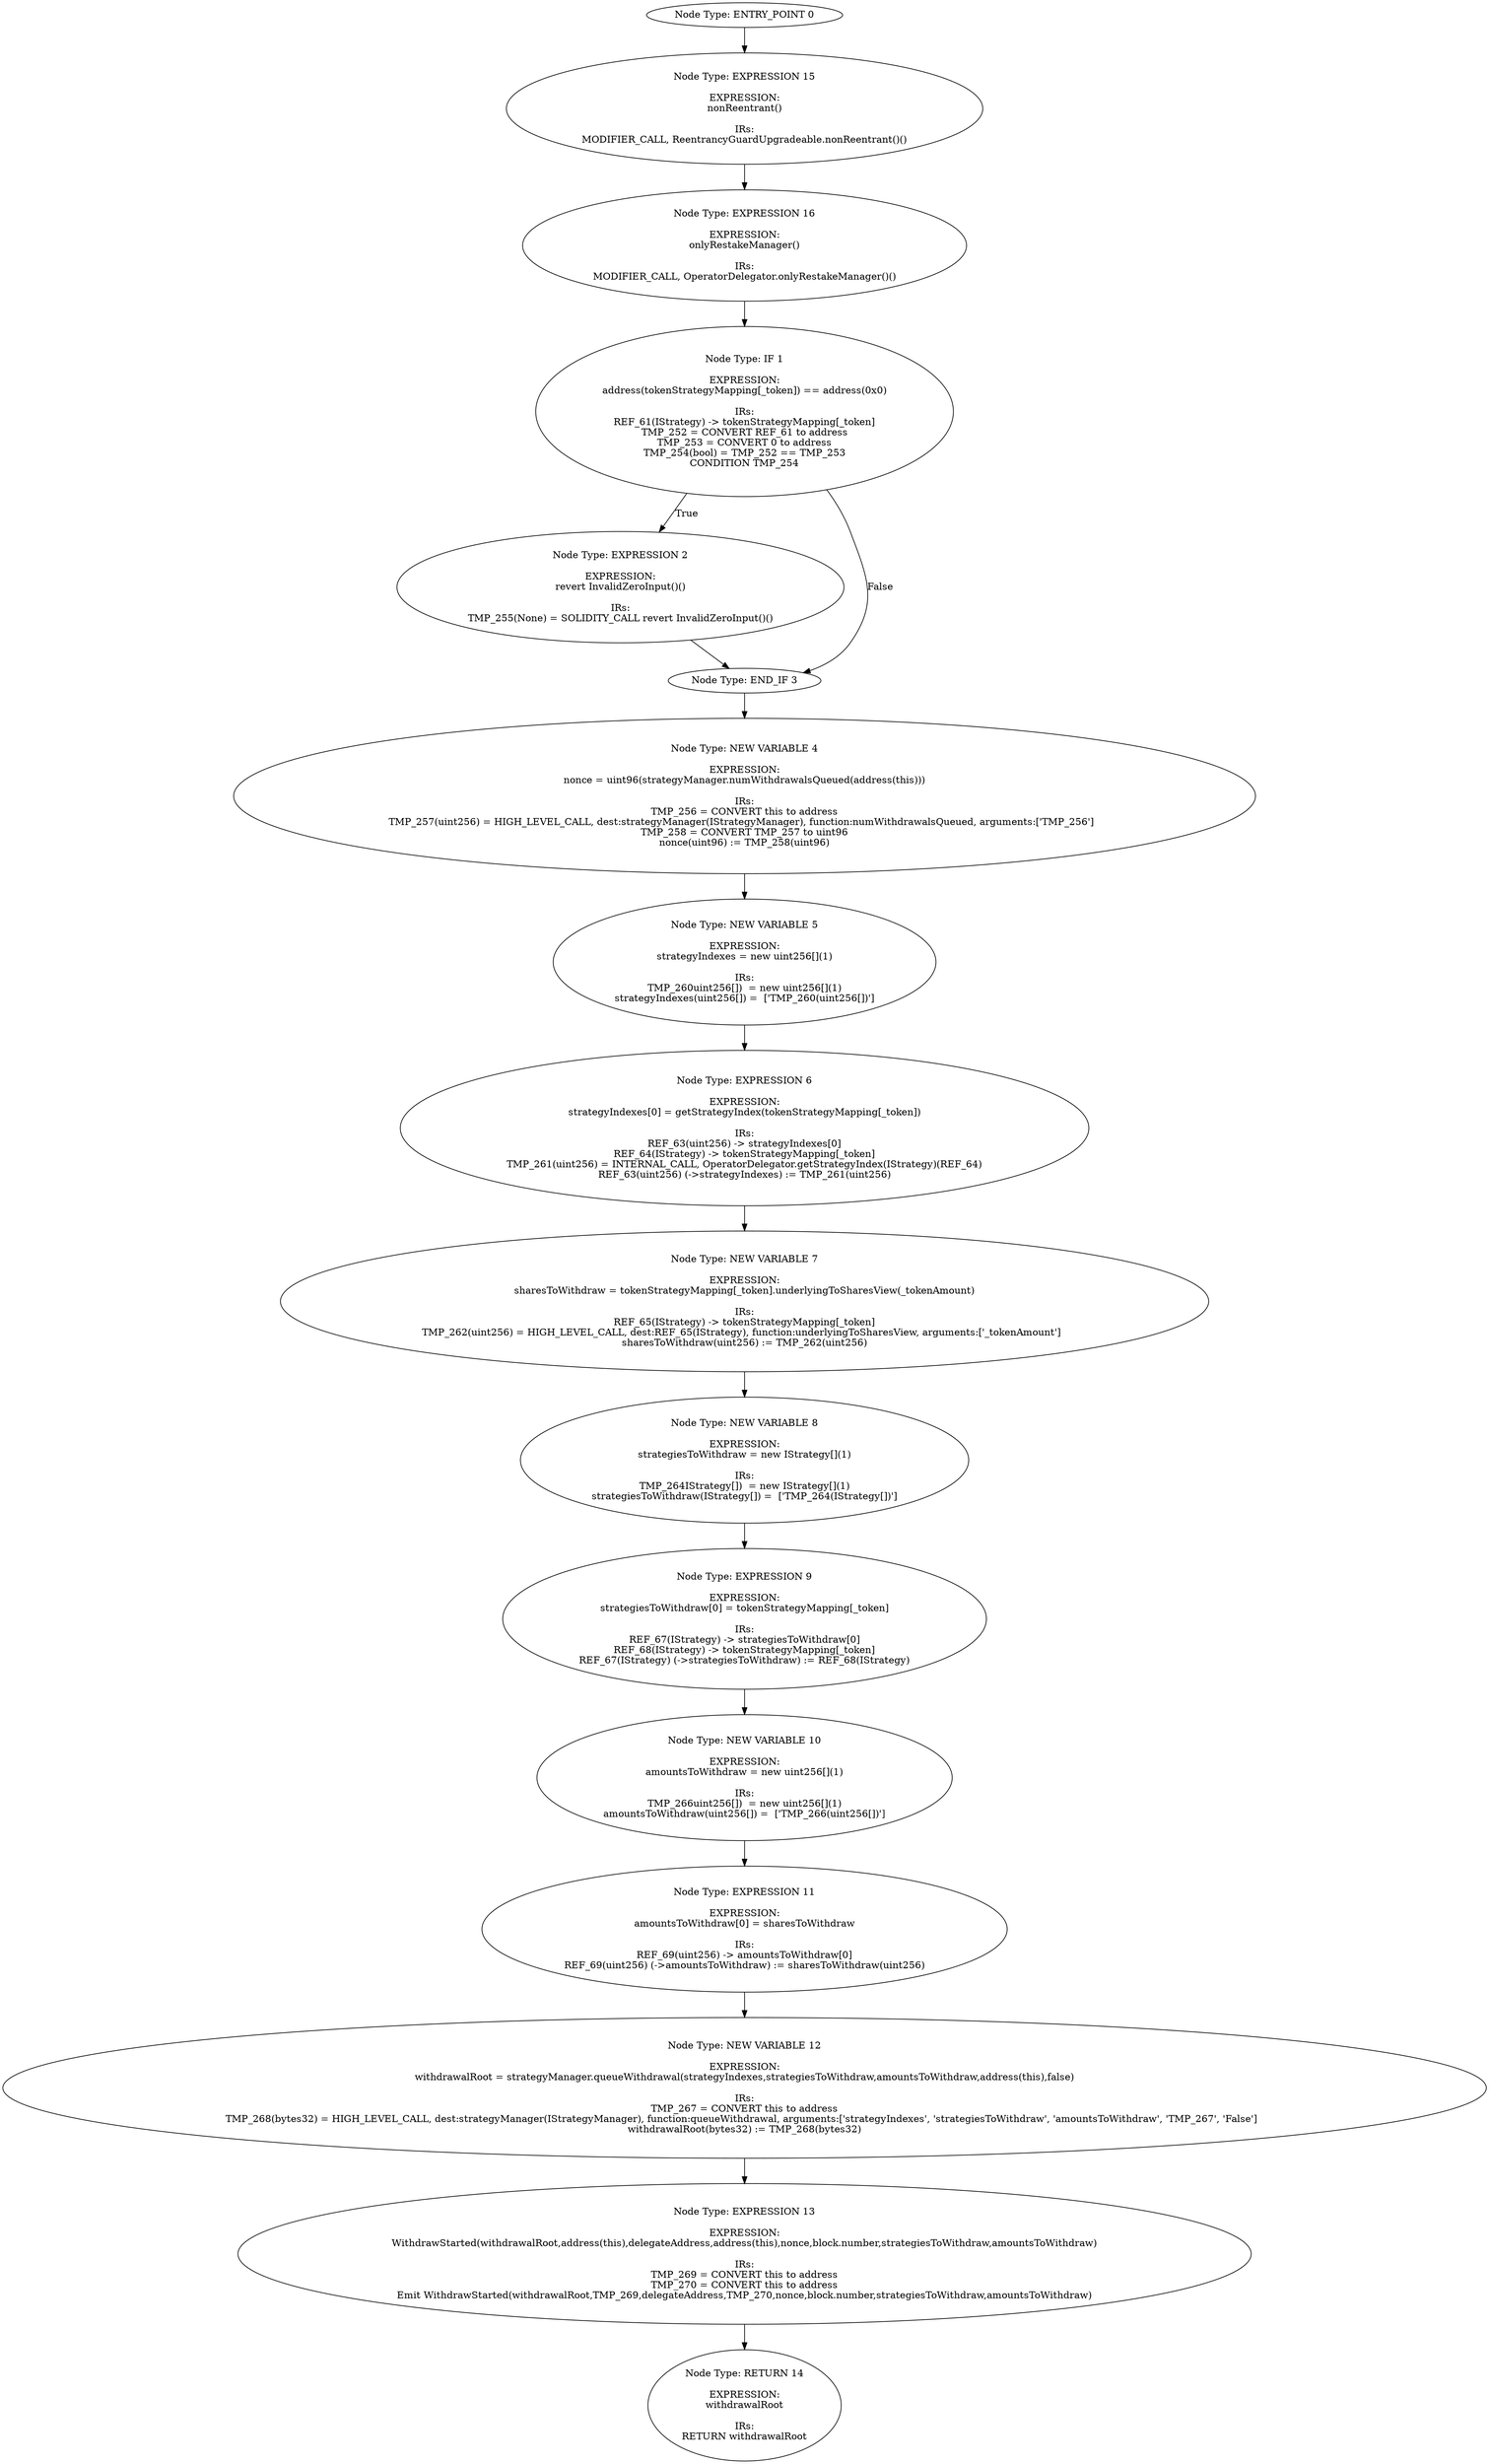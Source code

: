 digraph{
0[label="Node Type: ENTRY_POINT 0
"];
0->15;
1[label="Node Type: IF 1

EXPRESSION:
address(tokenStrategyMapping[_token]) == address(0x0)

IRs:
REF_61(IStrategy) -> tokenStrategyMapping[_token]
TMP_252 = CONVERT REF_61 to address
TMP_253 = CONVERT 0 to address
TMP_254(bool) = TMP_252 == TMP_253
CONDITION TMP_254"];
1->2[label="True"];
1->3[label="False"];
2[label="Node Type: EXPRESSION 2

EXPRESSION:
revert InvalidZeroInput()()

IRs:
TMP_255(None) = SOLIDITY_CALL revert InvalidZeroInput()()"];
2->3;
3[label="Node Type: END_IF 3
"];
3->4;
4[label="Node Type: NEW VARIABLE 4

EXPRESSION:
nonce = uint96(strategyManager.numWithdrawalsQueued(address(this)))

IRs:
TMP_256 = CONVERT this to address
TMP_257(uint256) = HIGH_LEVEL_CALL, dest:strategyManager(IStrategyManager), function:numWithdrawalsQueued, arguments:['TMP_256']  
TMP_258 = CONVERT TMP_257 to uint96
nonce(uint96) := TMP_258(uint96)"];
4->5;
5[label="Node Type: NEW VARIABLE 5

EXPRESSION:
strategyIndexes = new uint256[](1)

IRs:
TMP_260uint256[])  = new uint256[](1)
strategyIndexes(uint256[]) =  ['TMP_260(uint256[])']"];
5->6;
6[label="Node Type: EXPRESSION 6

EXPRESSION:
strategyIndexes[0] = getStrategyIndex(tokenStrategyMapping[_token])

IRs:
REF_63(uint256) -> strategyIndexes[0]
REF_64(IStrategy) -> tokenStrategyMapping[_token]
TMP_261(uint256) = INTERNAL_CALL, OperatorDelegator.getStrategyIndex(IStrategy)(REF_64)
REF_63(uint256) (->strategyIndexes) := TMP_261(uint256)"];
6->7;
7[label="Node Type: NEW VARIABLE 7

EXPRESSION:
sharesToWithdraw = tokenStrategyMapping[_token].underlyingToSharesView(_tokenAmount)

IRs:
REF_65(IStrategy) -> tokenStrategyMapping[_token]
TMP_262(uint256) = HIGH_LEVEL_CALL, dest:REF_65(IStrategy), function:underlyingToSharesView, arguments:['_tokenAmount']  
sharesToWithdraw(uint256) := TMP_262(uint256)"];
7->8;
8[label="Node Type: NEW VARIABLE 8

EXPRESSION:
strategiesToWithdraw = new IStrategy[](1)

IRs:
TMP_264IStrategy[])  = new IStrategy[](1)
strategiesToWithdraw(IStrategy[]) =  ['TMP_264(IStrategy[])']"];
8->9;
9[label="Node Type: EXPRESSION 9

EXPRESSION:
strategiesToWithdraw[0] = tokenStrategyMapping[_token]

IRs:
REF_67(IStrategy) -> strategiesToWithdraw[0]
REF_68(IStrategy) -> tokenStrategyMapping[_token]
REF_67(IStrategy) (->strategiesToWithdraw) := REF_68(IStrategy)"];
9->10;
10[label="Node Type: NEW VARIABLE 10

EXPRESSION:
amountsToWithdraw = new uint256[](1)

IRs:
TMP_266uint256[])  = new uint256[](1)
amountsToWithdraw(uint256[]) =  ['TMP_266(uint256[])']"];
10->11;
11[label="Node Type: EXPRESSION 11

EXPRESSION:
amountsToWithdraw[0] = sharesToWithdraw

IRs:
REF_69(uint256) -> amountsToWithdraw[0]
REF_69(uint256) (->amountsToWithdraw) := sharesToWithdraw(uint256)"];
11->12;
12[label="Node Type: NEW VARIABLE 12

EXPRESSION:
withdrawalRoot = strategyManager.queueWithdrawal(strategyIndexes,strategiesToWithdraw,amountsToWithdraw,address(this),false)

IRs:
TMP_267 = CONVERT this to address
TMP_268(bytes32) = HIGH_LEVEL_CALL, dest:strategyManager(IStrategyManager), function:queueWithdrawal, arguments:['strategyIndexes', 'strategiesToWithdraw', 'amountsToWithdraw', 'TMP_267', 'False']  
withdrawalRoot(bytes32) := TMP_268(bytes32)"];
12->13;
13[label="Node Type: EXPRESSION 13

EXPRESSION:
WithdrawStarted(withdrawalRoot,address(this),delegateAddress,address(this),nonce,block.number,strategiesToWithdraw,amountsToWithdraw)

IRs:
TMP_269 = CONVERT this to address
TMP_270 = CONVERT this to address
Emit WithdrawStarted(withdrawalRoot,TMP_269,delegateAddress,TMP_270,nonce,block.number,strategiesToWithdraw,amountsToWithdraw)"];
13->14;
14[label="Node Type: RETURN 14

EXPRESSION:
withdrawalRoot

IRs:
RETURN withdrawalRoot"];
15[label="Node Type: EXPRESSION 15

EXPRESSION:
nonReentrant()

IRs:
MODIFIER_CALL, ReentrancyGuardUpgradeable.nonReentrant()()"];
15->16;
16[label="Node Type: EXPRESSION 16

EXPRESSION:
onlyRestakeManager()

IRs:
MODIFIER_CALL, OperatorDelegator.onlyRestakeManager()()"];
16->1;
}
